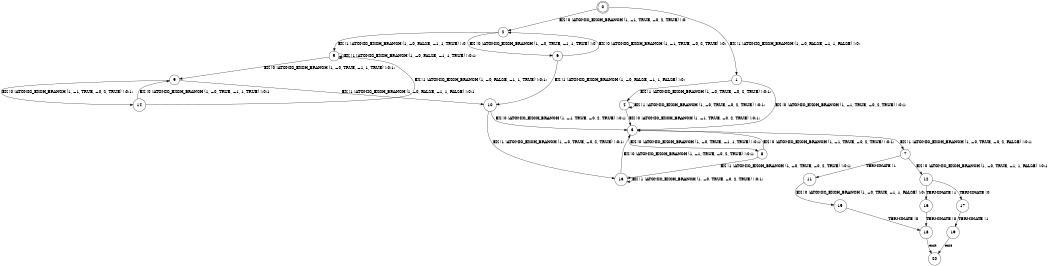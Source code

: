 digraph BCG {
size = "7, 10.5";
center = TRUE;
node [shape = circle];
0 [peripheries = 2];
0 -> 1 [label = "EX !1 !ATOMIC_EXCH_BRANCH (1, +0, FALSE, +1, 1, FALSE) !:0:"];
0 -> 2 [label = "EX !0 !ATOMIC_EXCH_BRANCH (1, +1, TRUE, +0, 2, TRUE) !:0:"];
1 -> 3 [label = "EX !0 !ATOMIC_EXCH_BRANCH (1, +1, TRUE, +0, 2, TRUE) !:0:1:"];
1 -> 4 [label = "EX !1 !ATOMIC_EXCH_BRANCH (1, +0, TRUE, +0, 2, TRUE) !:0:1:"];
2 -> 5 [label = "EX !1 !ATOMIC_EXCH_BRANCH (1, +0, FALSE, +1, 1, TRUE) !:0:"];
2 -> 6 [label = "EX !0 !ATOMIC_EXCH_BRANCH (1, +0, TRUE, +1, 1, TRUE) !:0:"];
3 -> 7 [label = "EX !1 !ATOMIC_EXCH_BRANCH (1, +0, TRUE, +0, 2, FALSE) !:0:1:"];
3 -> 8 [label = "EX !0 !ATOMIC_EXCH_BRANCH (1, +0, TRUE, +1, 1, TRUE) !:0:1:"];
4 -> 3 [label = "EX !0 !ATOMIC_EXCH_BRANCH (1, +1, TRUE, +0, 2, TRUE) !:0:1:"];
4 -> 4 [label = "EX !1 !ATOMIC_EXCH_BRANCH (1, +0, TRUE, +0, 2, TRUE) !:0:1:"];
5 -> 5 [label = "EX !1 !ATOMIC_EXCH_BRANCH (1, +0, FALSE, +1, 1, TRUE) !:0:1:"];
5 -> 9 [label = "EX !0 !ATOMIC_EXCH_BRANCH (1, +0, TRUE, +1, 1, TRUE) !:0:1:"];
6 -> 10 [label = "EX !1 !ATOMIC_EXCH_BRANCH (1, +0, FALSE, +1, 1, FALSE) !:0:"];
6 -> 2 [label = "EX !0 !ATOMIC_EXCH_BRANCH (1, +1, TRUE, +0, 2, TRUE) !:0:"];
7 -> 11 [label = "TERMINATE !1"];
7 -> 12 [label = "EX !0 !ATOMIC_EXCH_BRANCH (1, +0, TRUE, +1, 1, FALSE) !:0:1:"];
8 -> 13 [label = "EX !1 !ATOMIC_EXCH_BRANCH (1, +0, TRUE, +0, 2, TRUE) !:0:1:"];
8 -> 3 [label = "EX !0 !ATOMIC_EXCH_BRANCH (1, +1, TRUE, +0, 2, TRUE) !:0:1:"];
9 -> 10 [label = "EX !1 !ATOMIC_EXCH_BRANCH (1, +0, FALSE, +1, 1, FALSE) !:0:1:"];
9 -> 14 [label = "EX !0 !ATOMIC_EXCH_BRANCH (1, +1, TRUE, +0, 2, TRUE) !:0:1:"];
10 -> 13 [label = "EX !1 !ATOMIC_EXCH_BRANCH (1, +0, TRUE, +0, 2, TRUE) !:0:1:"];
10 -> 3 [label = "EX !0 !ATOMIC_EXCH_BRANCH (1, +1, TRUE, +0, 2, TRUE) !:0:1:"];
11 -> 15 [label = "EX !0 !ATOMIC_EXCH_BRANCH (1, +0, TRUE, +1, 1, FALSE) !:0:"];
12 -> 16 [label = "TERMINATE !1"];
12 -> 17 [label = "TERMINATE !0"];
13 -> 13 [label = "EX !1 !ATOMIC_EXCH_BRANCH (1, +0, TRUE, +0, 2, TRUE) !:0:1:"];
13 -> 3 [label = "EX !0 !ATOMIC_EXCH_BRANCH (1, +1, TRUE, +0, 2, TRUE) !:0:1:"];
14 -> 5 [label = "EX !1 !ATOMIC_EXCH_BRANCH (1, +0, FALSE, +1, 1, TRUE) !:0:1:"];
14 -> 9 [label = "EX !0 !ATOMIC_EXCH_BRANCH (1, +0, TRUE, +1, 1, TRUE) !:0:1:"];
15 -> 18 [label = "TERMINATE !0"];
16 -> 18 [label = "TERMINATE !0"];
17 -> 19 [label = "TERMINATE !1"];
18 -> 20 [label = "exit"];
19 -> 20 [label = "exit"];
}

